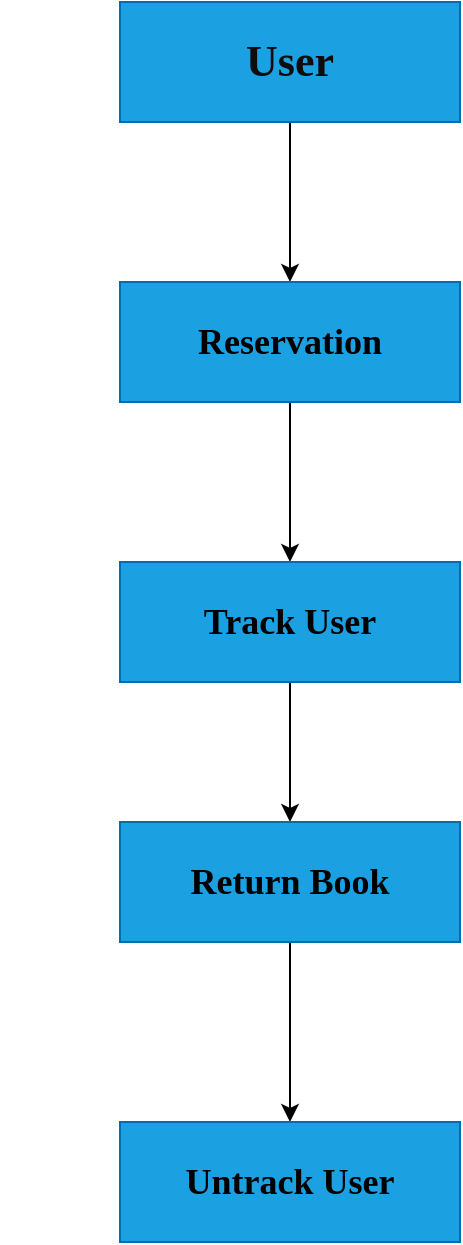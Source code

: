 <mxfile version="21.3.2" type="github">
  <diagram name="Page-1" id="qms-vdA4aX16qPGIxXgi">
    <mxGraphModel dx="1235" dy="1791" grid="1" gridSize="10" guides="1" tooltips="1" connect="1" arrows="1" fold="1" page="1" pageScale="1" pageWidth="850" pageHeight="1100" math="0" shadow="0">
      <root>
        <mxCell id="0" />
        <mxCell id="1" parent="0" />
        <mxCell id="cof-kkaovaxCJGvXOJgM-2" value="&lt;p style=&quot;line-height: 109%;&quot;&gt;&lt;br&gt;&lt;/p&gt;" style="edgeStyle=orthogonalEdgeStyle;rounded=0;orthogonalLoop=1;jettySize=auto;html=1;" edge="1" parent="1" source="cof-kkaovaxCJGvXOJgM-1">
          <mxGeometry x="-0.006" y="-145" relative="1" as="geometry">
            <mxPoint x="425" y="180" as="targetPoint" />
            <mxPoint x="-145" y="-135" as="offset" />
          </mxGeometry>
        </mxCell>
        <mxCell id="cof-kkaovaxCJGvXOJgM-1" value="&lt;font color=&quot;#0d0d0d&quot;&gt;User&lt;/font&gt;" style="rounded=0;whiteSpace=wrap;html=1;fillColor=#1ba1e2;strokeColor=#006EAF;align=center;labelBackgroundColor=none;fontFamily=Lucida Console;fontSize=22;fontStyle=1;labelBorderColor=none;fontColor=#ffffff;" vertex="1" parent="1">
          <mxGeometry x="340" y="40" width="170" height="60" as="geometry" />
        </mxCell>
        <mxCell id="cof-kkaovaxCJGvXOJgM-4" value="&lt;p style=&quot;line-height: 100%;&quot;&gt;&lt;br&gt;&lt;/p&gt;" style="edgeStyle=orthogonalEdgeStyle;rounded=0;orthogonalLoop=1;jettySize=auto;html=1;exitX=0.5;exitY=1;exitDx=0;exitDy=0;strokeWidth=1;fontFamily=Helvetica;spacing=0;spacingTop=0;entryX=0.5;entryY=0;entryDx=0;entryDy=0;" edge="1" parent="1" source="cof-kkaovaxCJGvXOJgM-3" target="cof-kkaovaxCJGvXOJgM-6">
          <mxGeometry x="0.008" y="15" relative="1" as="geometry">
            <mxPoint x="425" y="300" as="targetPoint" />
            <mxPoint y="-1" as="offset" />
          </mxGeometry>
        </mxCell>
        <mxCell id="cof-kkaovaxCJGvXOJgM-3" value="&lt;font face=&quot;Lucida Console&quot; style=&quot;font-size: 18px;&quot; color=&quot;#000000&quot;&gt;&lt;b&gt;Reservation&lt;/b&gt;&lt;/font&gt;" style="rounded=0;whiteSpace=wrap;html=1;fillColor=#1ba1e2;fontColor=#ffffff;strokeColor=#006EAF;" vertex="1" parent="1">
          <mxGeometry x="340" y="180" width="170" height="60" as="geometry" />
        </mxCell>
        <mxCell id="cof-kkaovaxCJGvXOJgM-12" style="edgeStyle=orthogonalEdgeStyle;rounded=0;orthogonalLoop=1;jettySize=auto;html=1;exitX=0.5;exitY=1;exitDx=0;exitDy=0;" edge="1" parent="1" source="cof-kkaovaxCJGvXOJgM-6">
          <mxGeometry relative="1" as="geometry">
            <mxPoint x="425" y="450" as="targetPoint" />
            <mxPoint x="425" y="410" as="sourcePoint" />
          </mxGeometry>
        </mxCell>
        <mxCell id="cof-kkaovaxCJGvXOJgM-6" value="&lt;font face=&quot;Lucida Console&quot; color=&quot;#000000&quot;&gt;&lt;span style=&quot;font-size: 18px;&quot;&gt;&lt;b&gt;Track User&lt;/b&gt;&lt;/span&gt;&lt;/font&gt;" style="rounded=0;whiteSpace=wrap;html=1;fillColor=#1ba1e2;fontColor=#ffffff;strokeColor=#006EAF;" vertex="1" parent="1">
          <mxGeometry x="340" y="320" width="170" height="60" as="geometry" />
        </mxCell>
        <mxCell id="cof-kkaovaxCJGvXOJgM-16" style="edgeStyle=orthogonalEdgeStyle;rounded=0;orthogonalLoop=1;jettySize=auto;html=1;entryX=0.5;entryY=0;entryDx=0;entryDy=0;" edge="1" parent="1" source="cof-kkaovaxCJGvXOJgM-13" target="cof-kkaovaxCJGvXOJgM-15">
          <mxGeometry relative="1" as="geometry" />
        </mxCell>
        <mxCell id="cof-kkaovaxCJGvXOJgM-13" value="&lt;font face=&quot;Lucida Console&quot; color=&quot;#000000&quot;&gt;&lt;span style=&quot;font-size: 18px;&quot;&gt;&lt;b&gt;Return Book&lt;/b&gt;&lt;/span&gt;&lt;/font&gt;" style="rounded=0;whiteSpace=wrap;html=1;fillColor=#1ba1e2;fontColor=#ffffff;strokeColor=#006EAF;" vertex="1" parent="1">
          <mxGeometry x="340" y="450" width="170" height="60" as="geometry" />
        </mxCell>
        <mxCell id="cof-kkaovaxCJGvXOJgM-15" value="&lt;font face=&quot;Lucida Console&quot; color=&quot;#000000&quot;&gt;&lt;span style=&quot;font-size: 18px;&quot;&gt;&lt;b&gt;Untrack User&lt;/b&gt;&lt;/span&gt;&lt;/font&gt;" style="rounded=0;whiteSpace=wrap;html=1;fillColor=#1ba1e2;fontColor=#ffffff;strokeColor=#006EAF;" vertex="1" parent="1">
          <mxGeometry x="340" y="600" width="170" height="60" as="geometry" />
        </mxCell>
      </root>
    </mxGraphModel>
  </diagram>
</mxfile>
